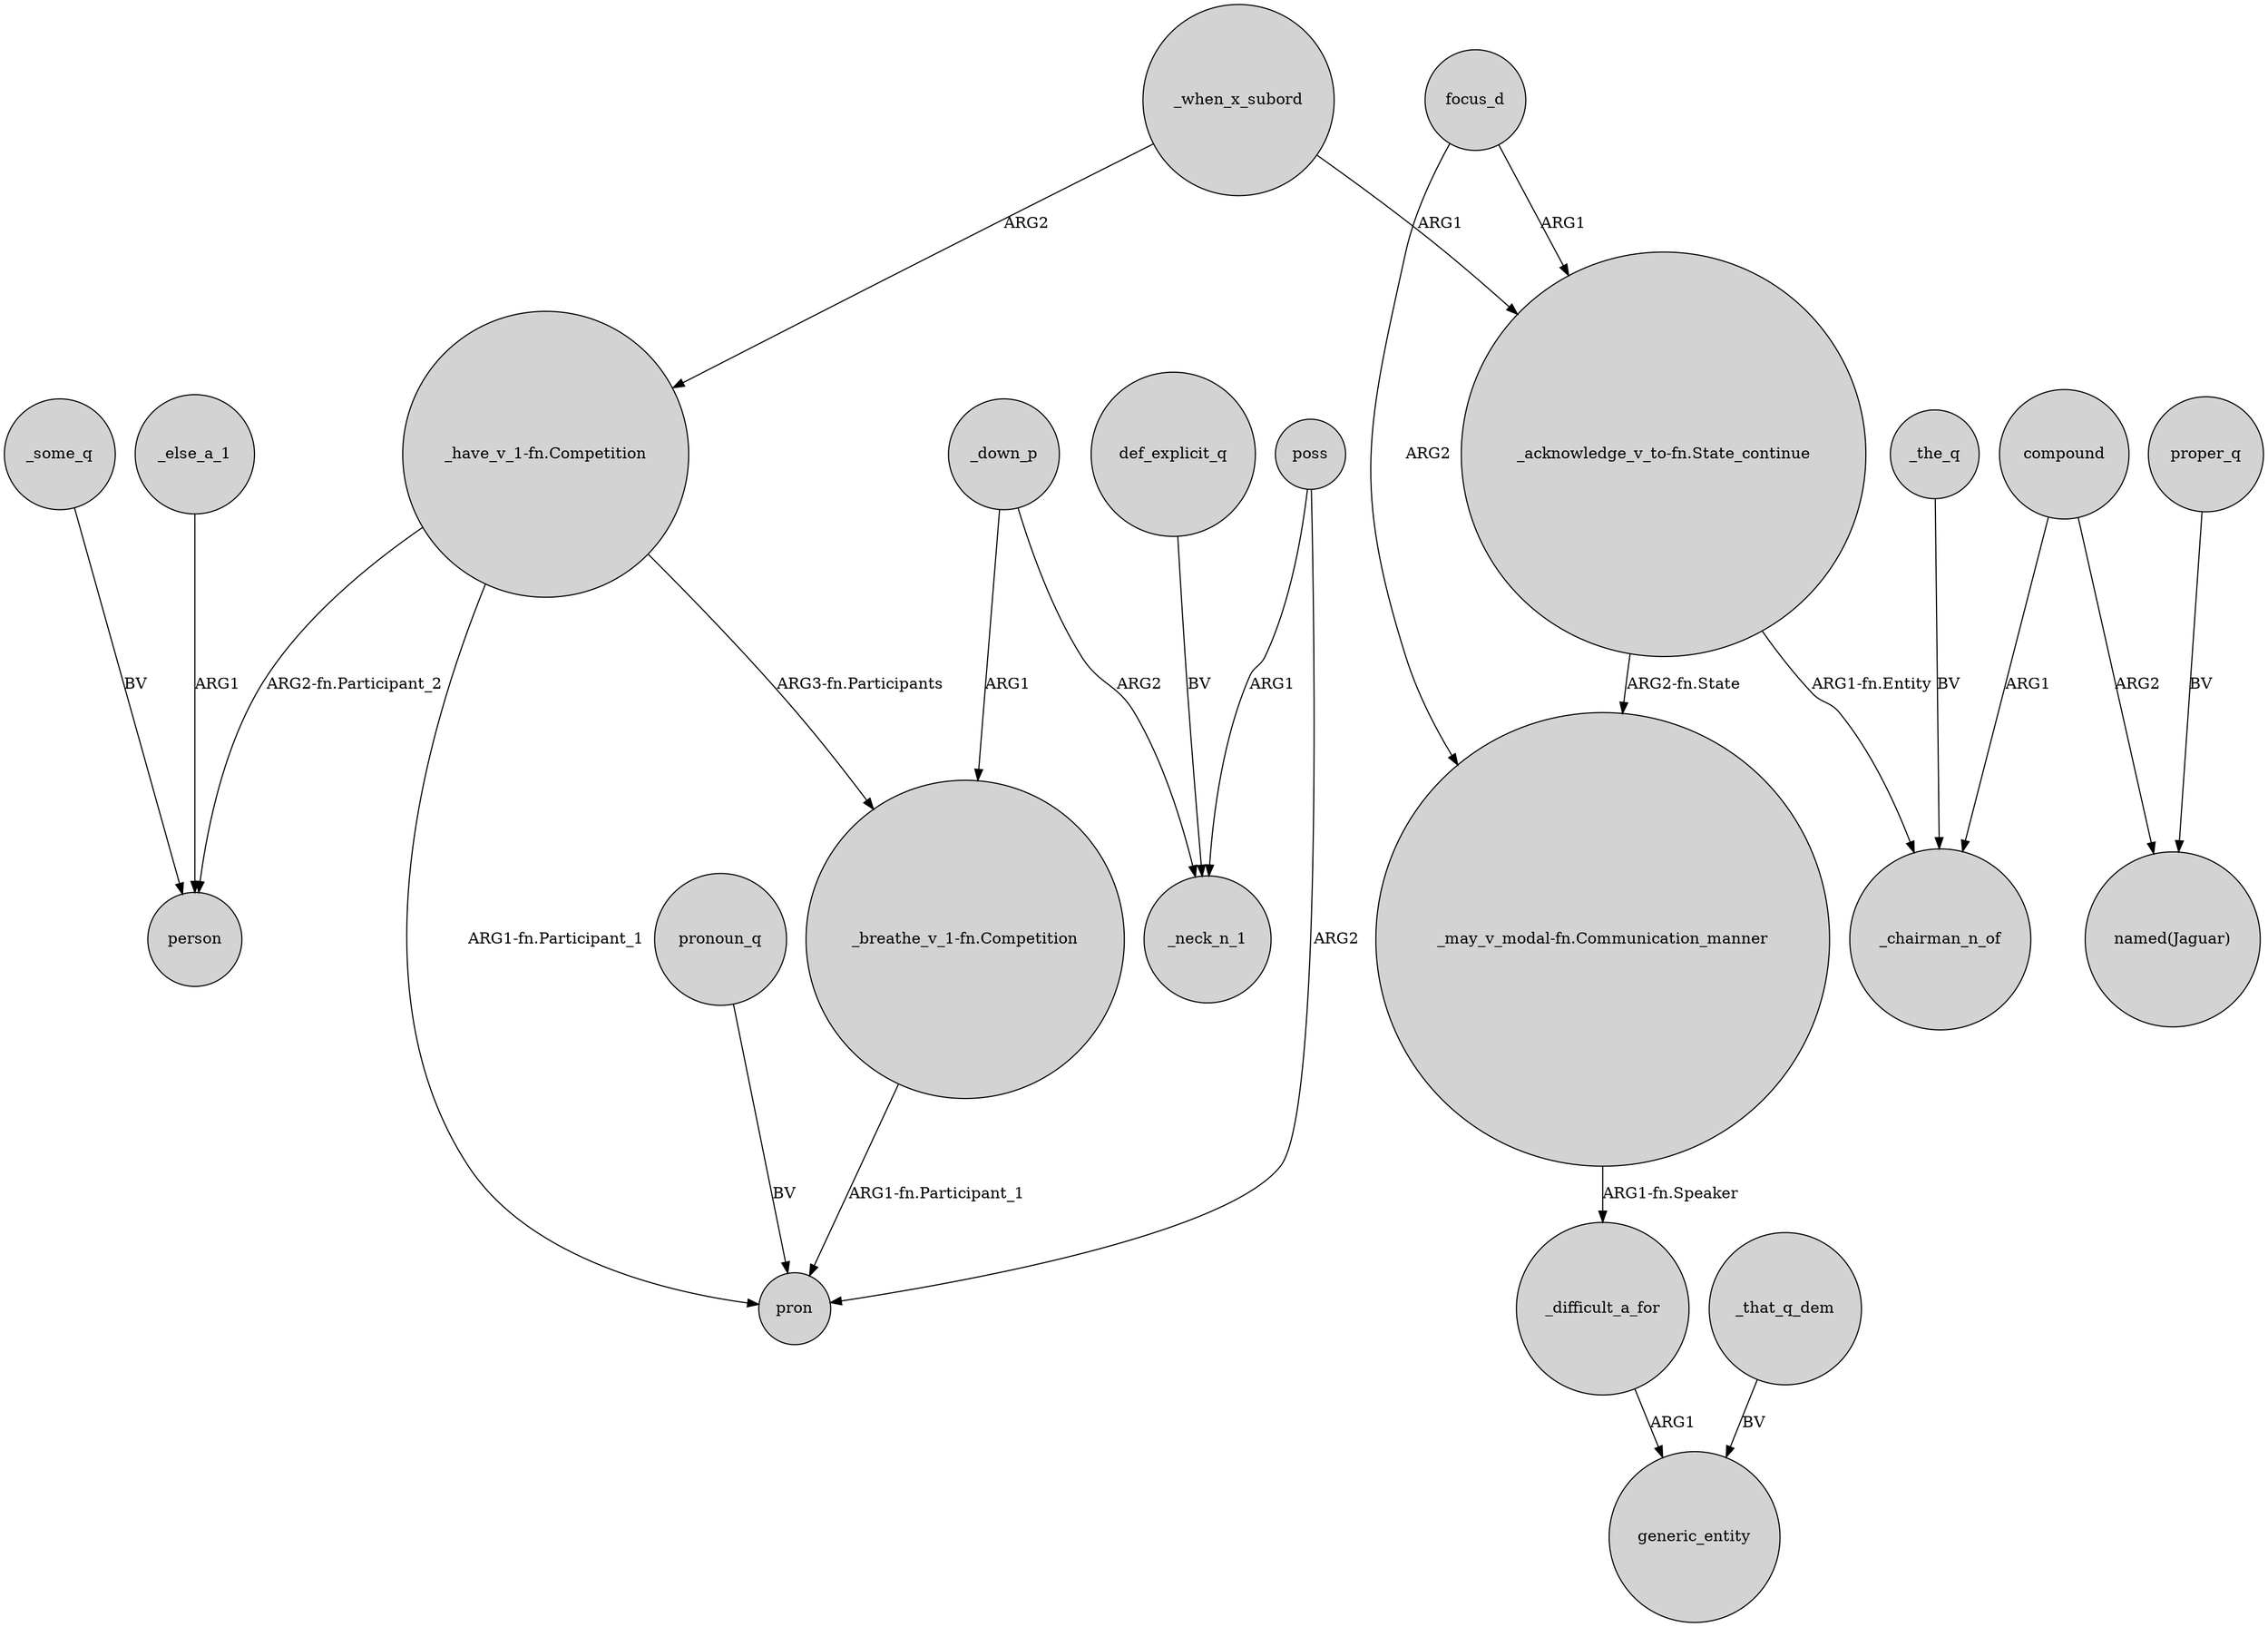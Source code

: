 digraph {
	node [shape=circle style=filled]
	_some_q -> person [label=BV]
	_difficult_a_for -> generic_entity [label=ARG1]
	"_have_v_1-fn.Competition" -> person [label="ARG2-fn.Participant_2"]
	"_have_v_1-fn.Competition" -> pron [label="ARG1-fn.Participant_1"]
	focus_d -> "_may_v_modal-fn.Communication_manner" [label=ARG2]
	def_explicit_q -> _neck_n_1 [label=BV]
	pronoun_q -> pron [label=BV]
	_else_a_1 -> person [label=ARG1]
	_down_p -> "_breathe_v_1-fn.Competition" [label=ARG1]
	poss -> pron [label=ARG2]
	_when_x_subord -> "_have_v_1-fn.Competition" [label=ARG2]
	_when_x_subord -> "_acknowledge_v_to-fn.State_continue" [label=ARG1]
	compound -> "named(Jaguar)" [label=ARG2]
	_down_p -> _neck_n_1 [label=ARG2]
	"_have_v_1-fn.Competition" -> "_breathe_v_1-fn.Competition" [label="ARG3-fn.Participants"]
	proper_q -> "named(Jaguar)" [label=BV]
	compound -> _chairman_n_of [label=ARG1]
	focus_d -> "_acknowledge_v_to-fn.State_continue" [label=ARG1]
	"_breathe_v_1-fn.Competition" -> pron [label="ARG1-fn.Participant_1"]
	"_may_v_modal-fn.Communication_manner" -> _difficult_a_for [label="ARG1-fn.Speaker"]
	"_acknowledge_v_to-fn.State_continue" -> _chairman_n_of [label="ARG1-fn.Entity"]
	_the_q -> _chairman_n_of [label=BV]
	_that_q_dem -> generic_entity [label=BV]
	"_acknowledge_v_to-fn.State_continue" -> "_may_v_modal-fn.Communication_manner" [label="ARG2-fn.State"]
	poss -> _neck_n_1 [label=ARG1]
}
